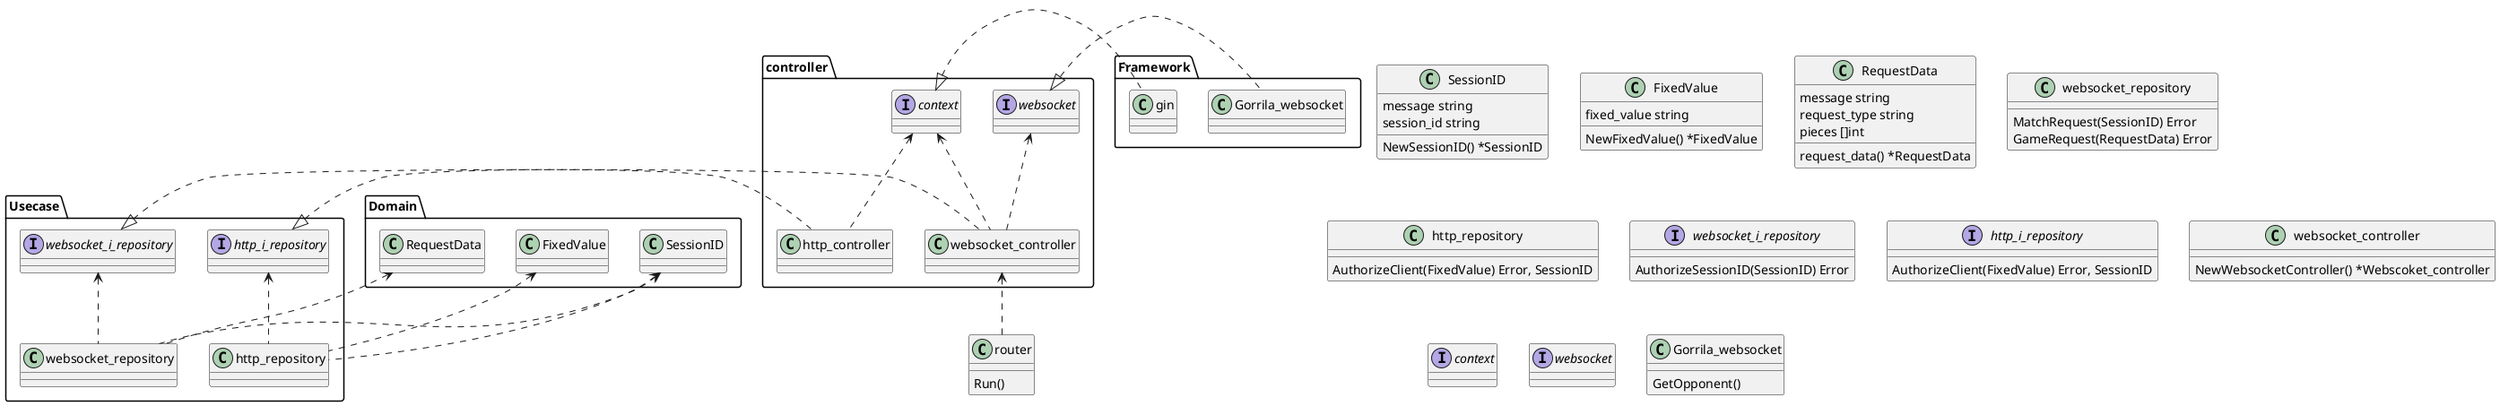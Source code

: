 @startuml

package "Domain"{
    class SessionID
    class FixedValue
    class RequestData
}

package "Usecase"{
    class websocket_repository
    class http_repository
    interface websocket_i_repository
    interface http_i_repository
}

package "controller" {
    class websocket_controller
    class http_controller
    interface context
    interface websocket
}

package "Framework" {
    /'こいつにオンメモリでデータを持たせばよさそう'/
    class Gorrila_websocket
    class gin
}


/'usecase and domain '/
RequestData <.. websocket_repository
SessionID <.. websocket_repository
SessionID <.. http_repository
FixedValue <.. http_repository

/'usecase'/
websocket_i_repository <.. websocket_repository
http_i_repository <.. http_repository

/'controller and usecase '/
http_i_repository <|. http_controller
websocket_i_repository <|. websocket_controller

/'controller'/
context <.. websocket_controller
websocket <.. websocket_controller
context <.. http_controller

/'interface and controller'/
websocket <|. Gorrila_websocket
context <|. gin
websocket_controller <.. router


/' ---------------class--------------- '/

/'domain'/
class SessionID {
    NewSessionID() *SessionID
    message string
    session_id string
}

class FixedValue {
    NewFixedValue() *FixedValue
    fixed_value string
}

class RequestData {
    request_data() *RequestData
    message string
    request_type string
    pieces []int
}

/'usecase'/
class websocket_repository {
    MatchRequest(SessionID) Error
    GameRequest(RequestData) Error
}

class http_repository{
    AuthorizeClient(FixedValue) Error, SessionID
}

interface websocket_i_repository {
    AuthorizeSessionID(SessionID) Error
}

interface http_i_repository{
    AuthorizeClient(FixedValue) Error, SessionID
}

/'controller'/
class websocket_controller {
    NewWebsocketController() *Webscoket_controller
}

interface context {
}

interface websocket {
}

/'interface'/
class Gorrila_websocket{
    GetOpponent()
}

/'etc'/
class router{
    Run()
}


/'
    "--":関連
    "<..":依存
    "o--":集約(弱い has-a 関係)
    "*--":コンポジッション(強い has-a 関係)
    "<|.":実現
    "<|-":継承
'/
@enduml

